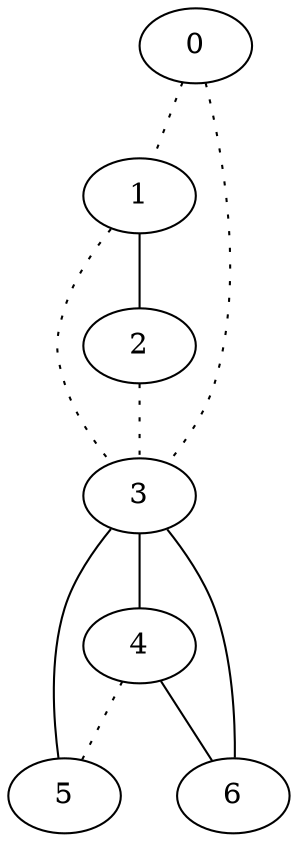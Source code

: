 graph {
a0 -- a1 [style=dotted];
a0 -- a3 [style=dotted];
a1 -- a2;
a1 -- a3 [style=dotted];
a2 -- a3 [style=dotted];
a3 -- a4;
a3 -- a5;
a3 -- a6;
a4 -- a5 [style=dotted];
a4 -- a6;
a0[label=0];
a1[label=1];
a2[label=2];
a3[label=3];
a4[label=4];
a5[label=5];
a6[label=6];
}
